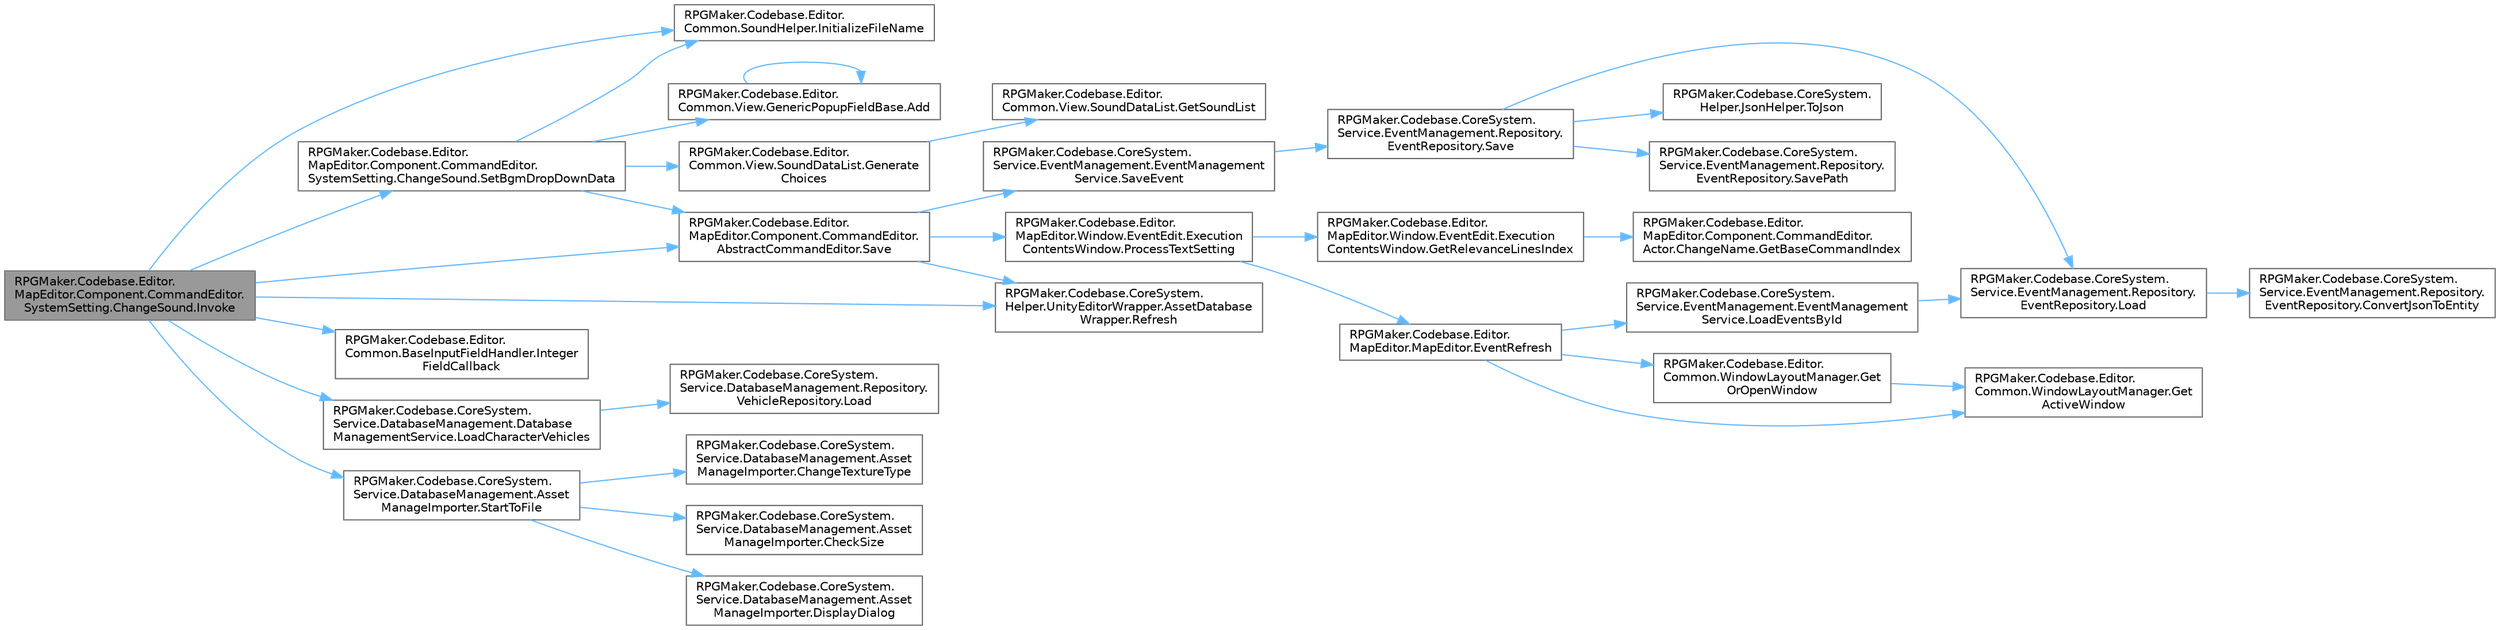 digraph "RPGMaker.Codebase.Editor.MapEditor.Component.CommandEditor.SystemSetting.ChangeSound.Invoke"
{
 // LATEX_PDF_SIZE
  bgcolor="transparent";
  edge [fontname=Helvetica,fontsize=10,labelfontname=Helvetica,labelfontsize=10];
  node [fontname=Helvetica,fontsize=10,shape=box,height=0.2,width=0.4];
  rankdir="LR";
  Node1 [id="Node000001",label="RPGMaker.Codebase.Editor.\lMapEditor.Component.CommandEditor.\lSystemSetting.ChangeSound.Invoke",height=0.2,width=0.4,color="gray40", fillcolor="grey60", style="filled", fontcolor="black",tooltip=" "];
  Node1 -> Node2 [id="edge1_Node000001_Node000002",color="steelblue1",style="solid",tooltip=" "];
  Node2 [id="Node000002",label="RPGMaker.Codebase.Editor.\lCommon.SoundHelper.InitializeFileName",height=0.2,width=0.4,color="grey40", fillcolor="white", style="filled",URL="$d3/d89/class_r_p_g_maker_1_1_codebase_1_1_editor_1_1_common_1_1_sound_helper.html#a82e5f4620f6bc2bbcd335c84ce4a8a24",tooltip="拡張子が保存されていないデータ用に、拡張子をつけてサウンドファイル名を返却する"];
  Node1 -> Node3 [id="edge2_Node000001_Node000003",color="steelblue1",style="solid",tooltip=" "];
  Node3 [id="Node000003",label="RPGMaker.Codebase.Editor.\lCommon.BaseInputFieldHandler.Integer\lFieldCallback",height=0.2,width=0.4,color="grey40", fillcolor="white", style="filled",URL="$dd/d13/class_r_p_g_maker_1_1_codebase_1_1_editor_1_1_common_1_1_base_input_field_handler.html#a0cb4d3faffb49c23c87ab3ded7b59cb7",tooltip=" "];
  Node1 -> Node4 [id="edge3_Node000001_Node000004",color="steelblue1",style="solid",tooltip=" "];
  Node4 [id="Node000004",label="RPGMaker.Codebase.CoreSystem.\lService.DatabaseManagement.Database\lManagementService.LoadCharacterVehicles",height=0.2,width=0.4,color="grey40", fillcolor="white", style="filled",URL="$db/db0/class_r_p_g_maker_1_1_codebase_1_1_core_system_1_1_service_1_1_database_management_1_1_database_management_service.html#a0b003a876f01ec9a754241a3df3836fc",tooltip="😁 キャラクターの乗り物読込"];
  Node4 -> Node5 [id="edge4_Node000004_Node000005",color="steelblue1",style="solid",tooltip=" "];
  Node5 [id="Node000005",label="RPGMaker.Codebase.CoreSystem.\lService.DatabaseManagement.Repository.\lVehicleRepository.Load",height=0.2,width=0.4,color="grey40", fillcolor="white", style="filled",URL="$dc/dcd/class_r_p_g_maker_1_1_codebase_1_1_core_system_1_1_service_1_1_database_management_1_1_repository_1_1_vehicle_repository.html#a15d84b4ebddf2ff353260ef2473589e6",tooltip="😁 読込"];
  Node1 -> Node6 [id="edge5_Node000001_Node000006",color="steelblue1",style="solid",tooltip=" "];
  Node6 [id="Node000006",label="RPGMaker.Codebase.CoreSystem.\lHelper.UnityEditorWrapper.AssetDatabase\lWrapper.Refresh",height=0.2,width=0.4,color="grey40", fillcolor="white", style="filled",URL="$d9/d20/class_r_p_g_maker_1_1_codebase_1_1_core_system_1_1_helper_1_1_unity_editor_wrapper_1_1_asset_database_wrapper.html#a6a55f5098d23beaeadbcb41de897f051",tooltip=" "];
  Node1 -> Node7 [id="edge6_Node000001_Node000007",color="steelblue1",style="solid",tooltip=" "];
  Node7 [id="Node000007",label="RPGMaker.Codebase.Editor.\lMapEditor.Component.CommandEditor.\lAbstractCommandEditor.Save",height=0.2,width=0.4,color="grey40", fillcolor="white", style="filled",URL="$d3/ded/class_r_p_g_maker_1_1_codebase_1_1_editor_1_1_map_editor_1_1_component_1_1_command_editor_1_1_abstract_command_editor.html#af4ca3c0da1e28c5faa50d538a2f8ab68",tooltip=" "];
  Node7 -> Node8 [id="edge7_Node000007_Node000008",color="steelblue1",style="solid",tooltip=" "];
  Node8 [id="Node000008",label="RPGMaker.Codebase.Editor.\lMapEditor.Window.EventEdit.Execution\lContentsWindow.ProcessTextSetting",height=0.2,width=0.4,color="grey40", fillcolor="white", style="filled",URL="$d4/d5c/class_r_p_g_maker_1_1_codebase_1_1_editor_1_1_map_editor_1_1_window_1_1_event_edit_1_1_execution_contents_window.html#ada78c1325d8f5758dbd450eacfae38bc",tooltip=" "];
  Node8 -> Node9 [id="edge8_Node000008_Node000009",color="steelblue1",style="solid",tooltip=" "];
  Node9 [id="Node000009",label="RPGMaker.Codebase.Editor.\lMapEditor.MapEditor.EventRefresh",height=0.2,width=0.4,color="grey40", fillcolor="white", style="filled",URL="$d1/d2d/class_r_p_g_maker_1_1_codebase_1_1_editor_1_1_map_editor_1_1_map_editor.html#afbaee6161fa32554f067a71c268db72a",tooltip=" "];
  Node9 -> Node10 [id="edge9_Node000009_Node000010",color="steelblue1",style="solid",tooltip=" "];
  Node10 [id="Node000010",label="RPGMaker.Codebase.Editor.\lCommon.WindowLayoutManager.Get\lActiveWindow",height=0.2,width=0.4,color="grey40", fillcolor="white", style="filled",URL="$d1/dcb/class_r_p_g_maker_1_1_codebase_1_1_editor_1_1_common_1_1_window_layout_manager.html#a5d6a0f96e987d3d534af55f13296b8c1",tooltip=" "];
  Node9 -> Node11 [id="edge10_Node000009_Node000011",color="steelblue1",style="solid",tooltip=" "];
  Node11 [id="Node000011",label="RPGMaker.Codebase.Editor.\lCommon.WindowLayoutManager.Get\lOrOpenWindow",height=0.2,width=0.4,color="grey40", fillcolor="white", style="filled",URL="$d1/dcb/class_r_p_g_maker_1_1_codebase_1_1_editor_1_1_common_1_1_window_layout_manager.html#a800df5ea8f1279e857a7930eadc791c4",tooltip="layoutIDからウィンドウを取得（開いてなければ開く）"];
  Node11 -> Node10 [id="edge11_Node000011_Node000010",color="steelblue1",style="solid",tooltip=" "];
  Node9 -> Node12 [id="edge12_Node000009_Node000012",color="steelblue1",style="solid",tooltip=" "];
  Node12 [id="Node000012",label="RPGMaker.Codebase.CoreSystem.\lService.EventManagement.EventManagement\lService.LoadEventsById",height=0.2,width=0.4,color="grey40", fillcolor="white", style="filled",URL="$d5/d7b/class_r_p_g_maker_1_1_codebase_1_1_core_system_1_1_service_1_1_event_management_1_1_event_management_service.html#ad41822cfd87959b5dd4db750820f4dd3",tooltip="😁 Idに紐づくイベント読込"];
  Node12 -> Node13 [id="edge13_Node000012_Node000013",color="steelblue1",style="solid",tooltip=" "];
  Node13 [id="Node000013",label="RPGMaker.Codebase.CoreSystem.\lService.EventManagement.Repository.\lEventRepository.Load",height=0.2,width=0.4,color="grey40", fillcolor="white", style="filled",URL="$d9/d21/class_r_p_g_maker_1_1_codebase_1_1_core_system_1_1_service_1_1_event_management_1_1_repository_1_1_event_repository.html#aa07a22564e7e157ac3cb0b8861980079",tooltip="😁 読込"];
  Node13 -> Node14 [id="edge14_Node000013_Node000014",color="steelblue1",style="solid",tooltip=" "];
  Node14 [id="Node000014",label="RPGMaker.Codebase.CoreSystem.\lService.EventManagement.Repository.\lEventRepository.ConvertJsonToEntity",height=0.2,width=0.4,color="grey40", fillcolor="white", style="filled",URL="$d9/d21/class_r_p_g_maker_1_1_codebase_1_1_core_system_1_1_service_1_1_event_management_1_1_repository_1_1_event_repository.html#a362b89e9d43c8ed34a1fd0ad62001db2",tooltip="😁 JSONからエンティティへ変換"];
  Node8 -> Node15 [id="edge15_Node000008_Node000015",color="steelblue1",style="solid",tooltip=" "];
  Node15 [id="Node000015",label="RPGMaker.Codebase.Editor.\lMapEditor.Window.EventEdit.Execution\lContentsWindow.GetRelevanceLinesIndex",height=0.2,width=0.4,color="grey40", fillcolor="white", style="filled",URL="$d4/d5c/class_r_p_g_maker_1_1_codebase_1_1_editor_1_1_map_editor_1_1_window_1_1_event_edit_1_1_execution_contents_window.html#a9cc2e2e0d91372b62808204f1671de92",tooltip=" "];
  Node15 -> Node16 [id="edge16_Node000015_Node000016",color="steelblue1",style="solid",tooltip=" "];
  Node16 [id="Node000016",label="RPGMaker.Codebase.Editor.\lMapEditor.Component.CommandEditor.\lActor.ChangeName.GetBaseCommandIndex",height=0.2,width=0.4,color="grey40", fillcolor="white", style="filled",URL="$d1/d0c/class_r_p_g_maker_1_1_codebase_1_1_editor_1_1_map_editor_1_1_component_1_1_command_editor_1_1_actor_1_1_change_name.html#ae341e22b20b6b97ec0151b828c51666b",tooltip="基点となる[アクター設定の変更]のインデックスを取得する"];
  Node7 -> Node6 [id="edge17_Node000007_Node000006",color="steelblue1",style="solid",tooltip=" "];
  Node7 -> Node17 [id="edge18_Node000007_Node000017",color="steelblue1",style="solid",tooltip=" "];
  Node17 [id="Node000017",label="RPGMaker.Codebase.CoreSystem.\lService.EventManagement.EventManagement\lService.SaveEvent",height=0.2,width=0.4,color="grey40", fillcolor="white", style="filled",URL="$d5/d7b/class_r_p_g_maker_1_1_codebase_1_1_core_system_1_1_service_1_1_event_management_1_1_event_management_service.html#ab4076d36d7d412ee2420c7e81d02ab4a",tooltip="😁 イベント保存"];
  Node17 -> Node18 [id="edge19_Node000017_Node000018",color="steelblue1",style="solid",tooltip=" "];
  Node18 [id="Node000018",label="RPGMaker.Codebase.CoreSystem.\lService.EventManagement.Repository.\lEventRepository.Save",height=0.2,width=0.4,color="grey40", fillcolor="white", style="filled",URL="$d9/d21/class_r_p_g_maker_1_1_codebase_1_1_core_system_1_1_service_1_1_event_management_1_1_repository_1_1_event_repository.html#a85d97192a962f0e45d63429ec5e5dc2d",tooltip="😁 保存"];
  Node18 -> Node13 [id="edge20_Node000018_Node000013",color="steelblue1",style="solid",tooltip=" "];
  Node18 -> Node19 [id="edge21_Node000018_Node000019",color="steelblue1",style="solid",tooltip=" "];
  Node19 [id="Node000019",label="RPGMaker.Codebase.CoreSystem.\lService.EventManagement.Repository.\lEventRepository.SavePath",height=0.2,width=0.4,color="grey40", fillcolor="white", style="filled",URL="$d9/d21/class_r_p_g_maker_1_1_codebase_1_1_core_system_1_1_service_1_1_event_management_1_1_repository_1_1_event_repository.html#a04ab7e6ca381cb3a66957ab68af0ee05",tooltip="😁 パス保存"];
  Node18 -> Node20 [id="edge22_Node000018_Node000020",color="steelblue1",style="solid",tooltip=" "];
  Node20 [id="Node000020",label="RPGMaker.Codebase.CoreSystem.\lHelper.JsonHelper.ToJson",height=0.2,width=0.4,color="grey40", fillcolor="white", style="filled",URL="$d8/dd0/class_r_p_g_maker_1_1_codebase_1_1_core_system_1_1_helper_1_1_json_helper.html#a769989dc78ae92d5e53c0aec69a8bec7",tooltip=" "];
  Node1 -> Node21 [id="edge23_Node000001_Node000021",color="steelblue1",style="solid",tooltip=" "];
  Node21 [id="Node000021",label="RPGMaker.Codebase.Editor.\lMapEditor.Component.CommandEditor.\lSystemSetting.ChangeSound.SetBgmDropDownData",height=0.2,width=0.4,color="grey40", fillcolor="white", style="filled",URL="$d4/d28/class_r_p_g_maker_1_1_codebase_1_1_editor_1_1_map_editor_1_1_component_1_1_command_editor_1_1_system_setting_1_1_change_sound.html#a846c9f50efc1925f5ae96a3e11653cdd",tooltip="サウンドのセレクトボックス表示"];
  Node21 -> Node22 [id="edge24_Node000021_Node000022",color="steelblue1",style="solid",tooltip=" "];
  Node22 [id="Node000022",label="RPGMaker.Codebase.Editor.\lCommon.View.GenericPopupFieldBase.Add",height=0.2,width=0.4,color="grey40", fillcolor="white", style="filled",URL="$d6/df8/class_r_p_g_maker_1_1_codebase_1_1_editor_1_1_common_1_1_view_1_1_generic_popup_field_base.html#af872e0468b0ea896abc06189f60e336f",tooltip="GenericPopupFieldBaseをVisualElementツリーに追加する。"];
  Node22 -> Node22 [id="edge25_Node000022_Node000022",color="steelblue1",style="solid",tooltip=" "];
  Node21 -> Node23 [id="edge26_Node000021_Node000023",color="steelblue1",style="solid",tooltip=" "];
  Node23 [id="Node000023",label="RPGMaker.Codebase.Editor.\lCommon.View.SoundDataList.Generate\lChoices",height=0.2,width=0.4,color="grey40", fillcolor="white", style="filled",URL="$db/de0/class_r_p_g_maker_1_1_codebase_1_1_editor_1_1_common_1_1_view_1_1_sound_data_list.html#af414615184be9bd6083f1170a3984d05",tooltip="選択可能なサウンドデータを生成する"];
  Node23 -> Node24 [id="edge27_Node000023_Node000024",color="steelblue1",style="solid",tooltip=" "];
  Node24 [id="Node000024",label="RPGMaker.Codebase.Editor.\lCommon.View.SoundDataList.GetSoundList",height=0.2,width=0.4,color="grey40", fillcolor="white", style="filled",URL="$db/de0/class_r_p_g_maker_1_1_codebase_1_1_editor_1_1_common_1_1_view_1_1_sound_data_list.html#afac5523da68a87c47ec012305ba97fb7",tooltip="サウンドのリスト取得"];
  Node21 -> Node2 [id="edge28_Node000021_Node000002",color="steelblue1",style="solid",tooltip=" "];
  Node21 -> Node7 [id="edge29_Node000021_Node000007",color="steelblue1",style="solid",tooltip=" "];
  Node1 -> Node25 [id="edge30_Node000001_Node000025",color="steelblue1",style="solid",tooltip=" "];
  Node25 [id="Node000025",label="RPGMaker.Codebase.CoreSystem.\lService.DatabaseManagement.Asset\lManageImporter.StartToFile",height=0.2,width=0.4,color="grey40", fillcolor="white", style="filled",URL="$d8/d0a/class_r_p_g_maker_1_1_codebase_1_1_core_system_1_1_service_1_1_database_management_1_1_asset_manage_importer.html#af8abf6641717893a6a048fbc34863392",tooltip="😁 データ読み込み。 読み込んだデータを指定パスにコピーする。 基本設定ではSpriteに変換する"];
  Node25 -> Node26 [id="edge31_Node000025_Node000026",color="steelblue1",style="solid",tooltip=" "];
  Node26 [id="Node000026",label="RPGMaker.Codebase.CoreSystem.\lService.DatabaseManagement.Asset\lManageImporter.ChangeTextureType",height=0.2,width=0.4,color="grey40", fillcolor="white", style="filled",URL="$d8/d0a/class_r_p_g_maker_1_1_codebase_1_1_core_system_1_1_service_1_1_database_management_1_1_asset_manage_importer.html#ae700e73304faf6a66d590053b74629c0",tooltip="😁 テクスチャ設定を変更する"];
  Node25 -> Node27 [id="edge32_Node000025_Node000027",color="steelblue1",style="solid",tooltip=" "];
  Node27 [id="Node000027",label="RPGMaker.Codebase.CoreSystem.\lService.DatabaseManagement.Asset\lManageImporter.CheckSize",height=0.2,width=0.4,color="grey40", fillcolor="white", style="filled",URL="$d8/d0a/class_r_p_g_maker_1_1_codebase_1_1_core_system_1_1_service_1_1_database_management_1_1_asset_manage_importer.html#a56f748dc148156495e3f5fc18a91f70b",tooltip="😁 サイズ・チェック"];
  Node25 -> Node28 [id="edge33_Node000025_Node000028",color="steelblue1",style="solid",tooltip=" "];
  Node28 [id="Node000028",label="RPGMaker.Codebase.CoreSystem.\lService.DatabaseManagement.Asset\lManageImporter.DisplayDialog",height=0.2,width=0.4,color="grey40", fillcolor="white", style="filled",URL="$d8/d0a/class_r_p_g_maker_1_1_codebase_1_1_core_system_1_1_service_1_1_database_management_1_1_asset_manage_importer.html#af69d6cafe71797aad8b8c1436de9c439",tooltip="😁 ダイアログ表示用"];
}
